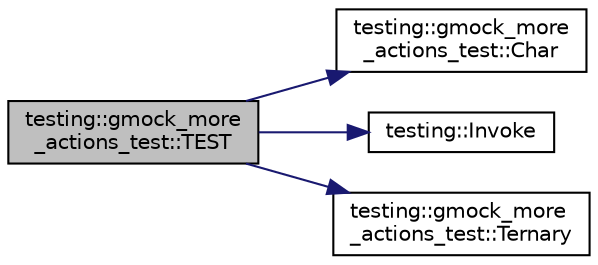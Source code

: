 digraph "testing::gmock_more_actions_test::TEST"
{
 // LATEX_PDF_SIZE
  bgcolor="transparent";
  edge [fontname="Helvetica",fontsize="10",labelfontname="Helvetica",labelfontsize="10"];
  node [fontname="Helvetica",fontsize="10",shape=record];
  rankdir="LR";
  Node1 [label="testing::gmock_more\l_actions_test::TEST",height=0.2,width=0.4,color="black", fillcolor="grey75", style="filled", fontcolor="black",tooltip=" "];
  Node1 -> Node2 [color="midnightblue",fontsize="10",style="solid",fontname="Helvetica"];
  Node2 [label="testing::gmock_more\l_actions_test::Char",height=0.2,width=0.4,color="black",URL="$namespacetesting_1_1gmock__more__actions__test.html#af69e6906d734a99d60480e4291891d66",tooltip=" "];
  Node1 -> Node3 [color="midnightblue",fontsize="10",style="solid",fontname="Helvetica"];
  Node3 [label="testing::Invoke",height=0.2,width=0.4,color="black",URL="$namespacetesting.html#a620bba98fc80a3cda99b06b1f9221dc8",tooltip=" "];
  Node1 -> Node4 [color="midnightblue",fontsize="10",style="solid",fontname="Helvetica"];
  Node4 [label="testing::gmock_more\l_actions_test::Ternary",height=0.2,width=0.4,color="black",URL="$namespacetesting_1_1gmock__more__actions__test.html#ab98b352528a0b72625b4710a6fc648a1",tooltip=" "];
}
